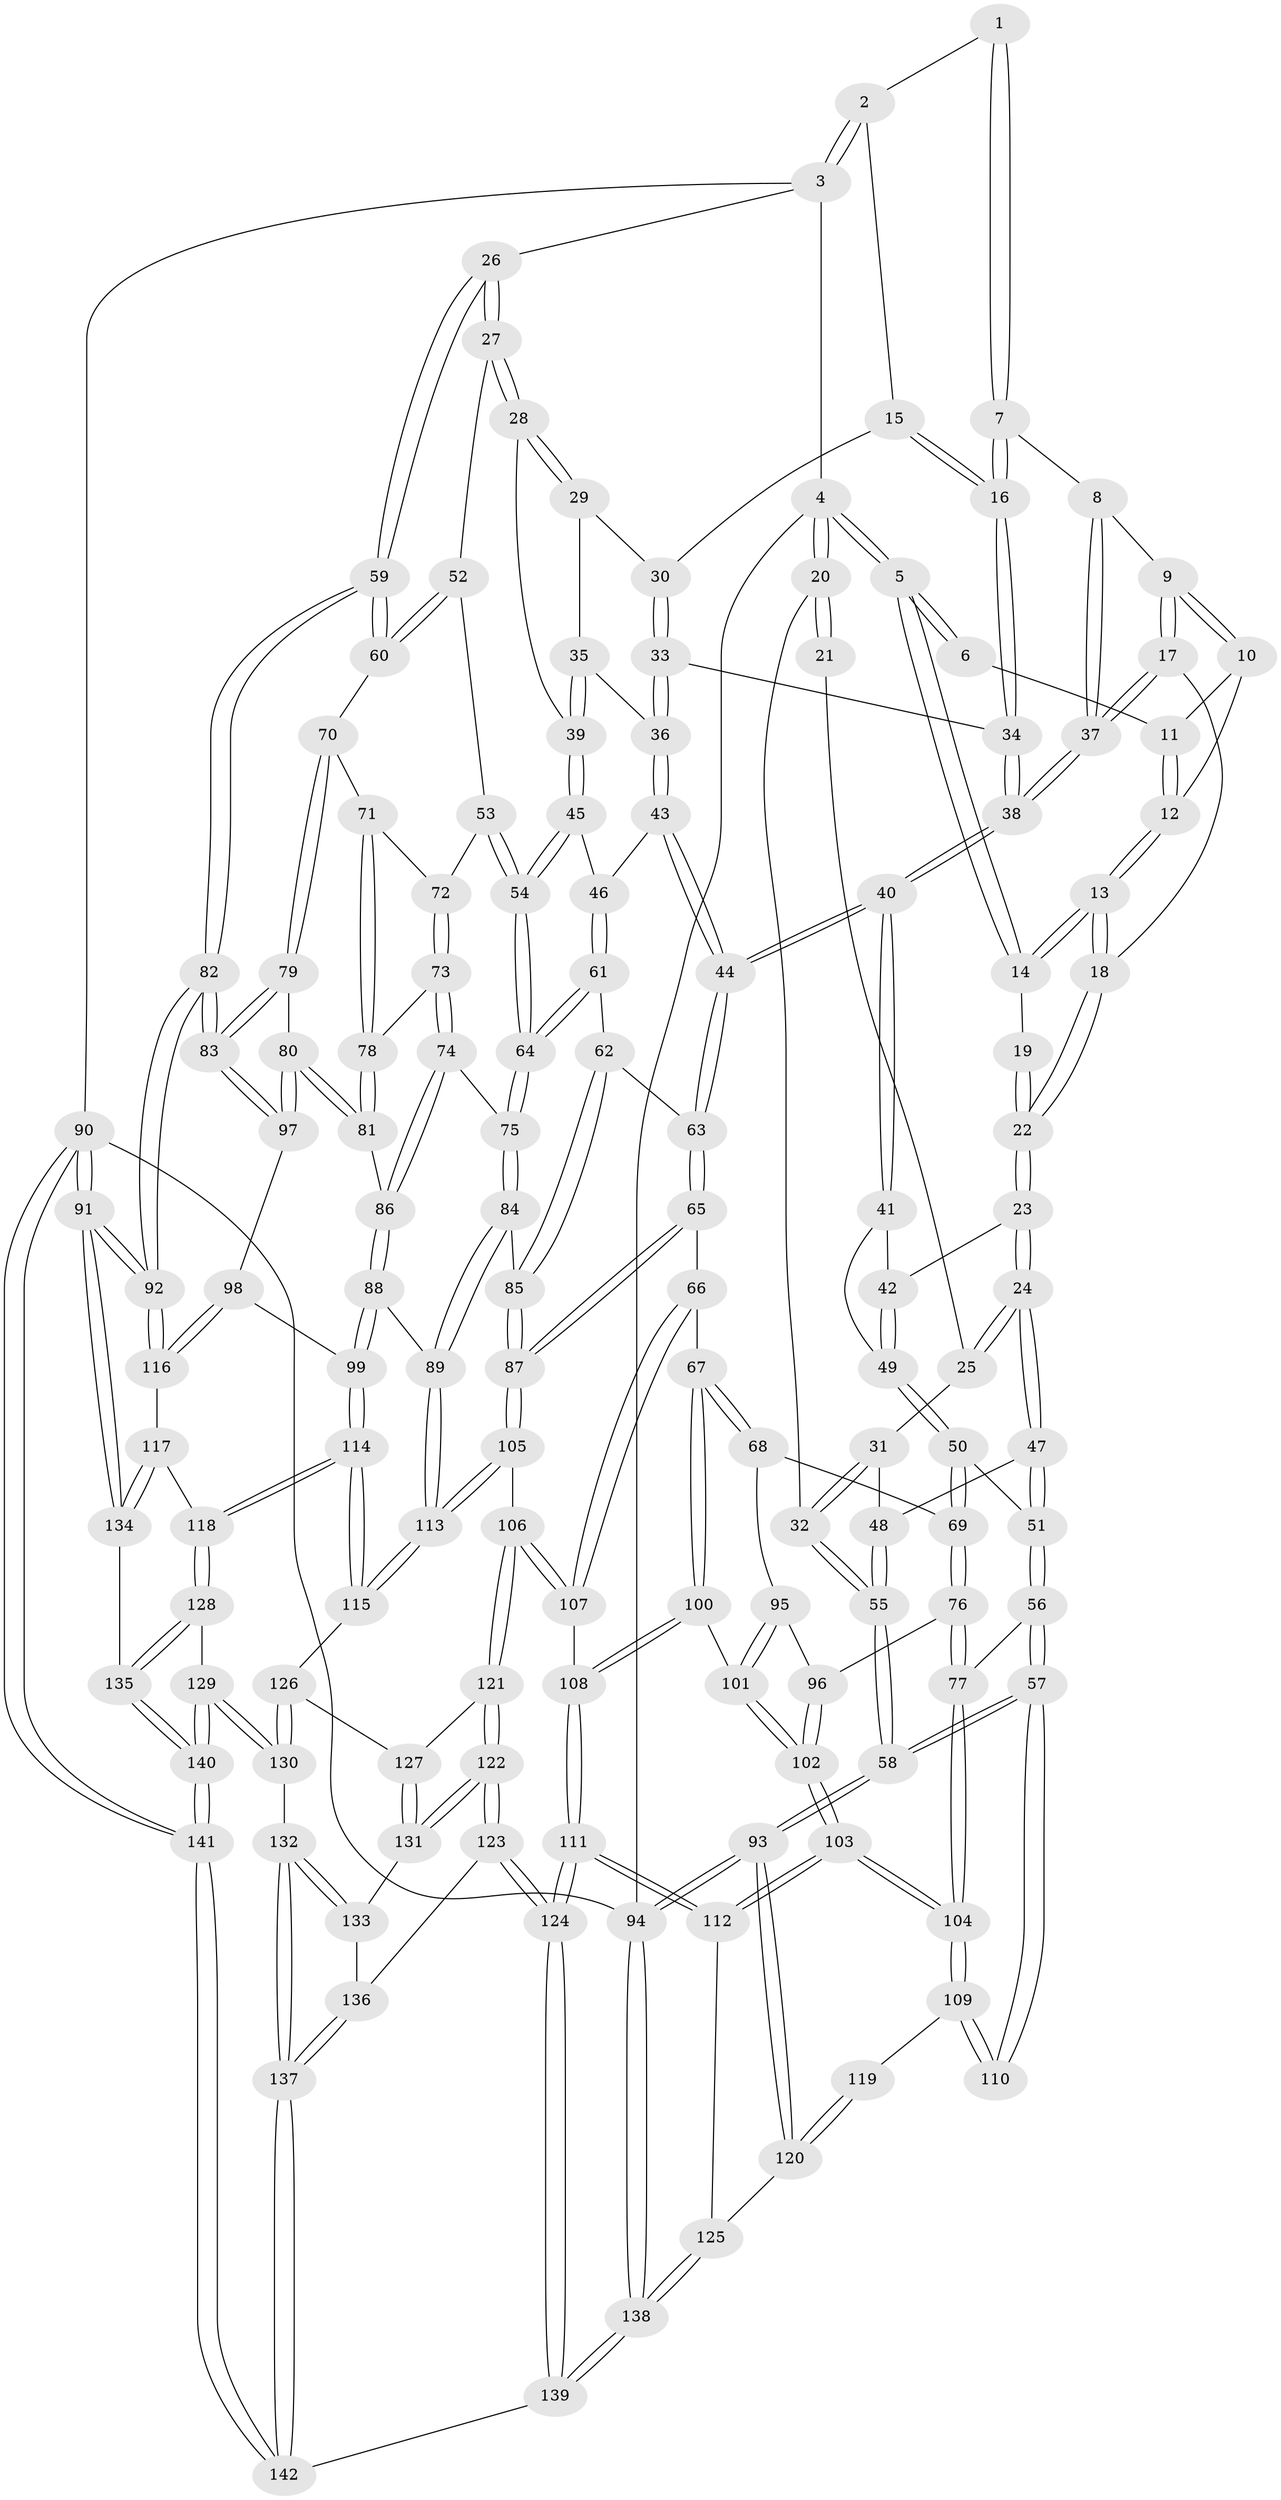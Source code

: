 // coarse degree distribution, {4: 0.23809523809523808, 3: 0.38095238095238093, 1: 0.023809523809523808, 5: 0.11904761904761904, 9: 0.047619047619047616, 7: 0.047619047619047616, 8: 0.047619047619047616, 6: 0.047619047619047616, 2: 0.047619047619047616}
// Generated by graph-tools (version 1.1) at 2025/05/03/04/25 22:05:33]
// undirected, 142 vertices, 352 edges
graph export_dot {
graph [start="1"]
  node [color=gray90,style=filled];
  1 [pos="+0.42289862865755234+0"];
  2 [pos="+0.6960169507169068+0"];
  3 [pos="+1+0"];
  4 [pos="+0+0"];
  5 [pos="+0+0"];
  6 [pos="+0.2894615140114884+0"];
  7 [pos="+0.46519650942115226+0.12140237673856541"];
  8 [pos="+0.4610289934549009+0.11977363006391901"];
  9 [pos="+0.3450559779714617+0.06930150392023894"];
  10 [pos="+0.32953726977403275+0.012114792489522325"];
  11 [pos="+0.2955290022532546+0"];
  12 [pos="+0.218497230212149+0.07549630529971695"];
  13 [pos="+0.19710484683722018+0.11786078754841019"];
  14 [pos="+0.18772663164621747+0.10767504525236589"];
  15 [pos="+0.63427524884583+0.0346457641733301"];
  16 [pos="+0.47532950730687396+0.1299620109328463"];
  17 [pos="+0.22878283128828897+0.1882023311093793"];
  18 [pos="+0.22591805771057452+0.18769463202081055"];
  19 [pos="+0.05438543799689388+0.11051137442031597"];
  20 [pos="+0+0"];
  21 [pos="+0.0306199415591141+0.09977868371168781"];
  22 [pos="+0.18966949960155782+0.20594208657582594"];
  23 [pos="+0.14653977711229046+0.2417820339023742"];
  24 [pos="+0.14516612988905273+0.24267118530634452"];
  25 [pos="+0.053619533586556654+0.15676364479999652"];
  26 [pos="+1+0"];
  27 [pos="+0.8654213038846889+0.20542564742792868"];
  28 [pos="+0.8466741711899763+0.2048218922563778"];
  29 [pos="+0.679122258661573+0.1082429162684075"];
  30 [pos="+0.6615566425751709+0.08575429300404991"];
  31 [pos="+0.036191094185860605+0.2551588175091738"];
  32 [pos="+0+0.20948879091582234"];
  33 [pos="+0.5706259219622517+0.24597454381490264"];
  34 [pos="+0.4721321632104206+0.1959921787364073"];
  35 [pos="+0.6578754103514354+0.21573331197904103"];
  36 [pos="+0.578645197630035+0.2533434066579687"];
  37 [pos="+0.24520797620181825+0.20264756689900645"];
  38 [pos="+0.3686256338062668+0.31914843387464503"];
  39 [pos="+0.7205623396498866+0.27717906077225035"];
  40 [pos="+0.3699692334369515+0.34549975393058746"];
  41 [pos="+0.2787246854618591+0.38059671290898617"];
  42 [pos="+0.18146642213116926+0.2932775070969496"];
  43 [pos="+0.6080980735631987+0.3361838845820284"];
  44 [pos="+0.378053593670955+0.3575553940154337"];
  45 [pos="+0.7125392418357154+0.289738431592489"];
  46 [pos="+0.6126442379493527+0.34046142300332743"];
  47 [pos="+0.10673230743378098+0.2774790904969655"];
  48 [pos="+0.10520167063602744+0.2771853668055505"];
  49 [pos="+0.24217232397799454+0.39580097048014606"];
  50 [pos="+0.21496977974994774+0.4111383308657329"];
  51 [pos="+0.11460644298024122+0.36983769614309525"];
  52 [pos="+0.8619757907589236+0.3044690978886446"];
  53 [pos="+0.7897096256394283+0.4071679896849044"];
  54 [pos="+0.7639090558324941+0.4094806560986582"];
  55 [pos="+0+0.4953006968214938"];
  56 [pos="+0+0.5191356891711227"];
  57 [pos="+0+0.5428111136531562"];
  58 [pos="+0+0.5416405714615722"];
  59 [pos="+1+0.4095522611187398"];
  60 [pos="+0.9441626673893913+0.4119466924106889"];
  61 [pos="+0.6275657159820671+0.43554325952549755"];
  62 [pos="+0.5236159355333915+0.46859234070764133"];
  63 [pos="+0.40590171067214925+0.4415487801101313"];
  64 [pos="+0.6703798798678628+0.46642695958875596"];
  65 [pos="+0.3741923169407336+0.5344914694391073"];
  66 [pos="+0.3481213867561695+0.5550495228684408"];
  67 [pos="+0.3319938533280201+0.5614850983620455"];
  68 [pos="+0.24187596471532824+0.5324605625726904"];
  69 [pos="+0.19930341432067408+0.51696505521565"];
  70 [pos="+0.8943632766936025+0.4623254824948256"];
  71 [pos="+0.8599813726390491+0.4596007491175309"];
  72 [pos="+0.7957471652411106+0.4133733946354816"];
  73 [pos="+0.7948157567384255+0.5051653222196323"];
  74 [pos="+0.6805466645506085+0.4807542332339362"];
  75 [pos="+0.6728751215473033+0.4775286788820056"];
  76 [pos="+0.13533527915870885+0.5527885295085191"];
  77 [pos="+0.10892123798594555+0.5552174377569664"];
  78 [pos="+0.8175662704762283+0.5296100288230835"];
  79 [pos="+0.8955089071552065+0.4657917566846671"];
  80 [pos="+0.8762474426962833+0.6039173354570184"];
  81 [pos="+0.8170879104040598+0.5608407726696926"];
  82 [pos="+1+0.6422933952236858"];
  83 [pos="+1+0.6305417902141173"];
  84 [pos="+0.6617759406624979+0.5941110703253262"];
  85 [pos="+0.5503595317241753+0.6214973091417223"];
  86 [pos="+0.8118487642248259+0.5616031176842423"];
  87 [pos="+0.5175016487454419+0.6500506618639514"];
  88 [pos="+0.7101306266621825+0.6145709980000805"];
  89 [pos="+0.6875287485887572+0.6200523890352498"];
  90 [pos="+1+1"];
  91 [pos="+1+1"];
  92 [pos="+1+0.8108315947591842"];
  93 [pos="+0+0.7999712633648517"];
  94 [pos="+0+1"];
  95 [pos="+0.22242141553333133+0.6245162103522169"];
  96 [pos="+0.18490150730241375+0.6139146262251562"];
  97 [pos="+0.9023259443298419+0.6408197388262374"];
  98 [pos="+0.8925196235394396+0.6508004556982697"];
  99 [pos="+0.8816395351435976+0.6573086744310211"];
  100 [pos="+0.28774704208511953+0.6386163005478762"];
  101 [pos="+0.27314387909261856+0.6443848337499696"];
  102 [pos="+0.18993835878498846+0.73181912830471"];
  103 [pos="+0.17422211034756105+0.7629022814832319"];
  104 [pos="+0.13716452819250152+0.7361910665381258"];
  105 [pos="+0.5116895599480582+0.6807527645155657"];
  106 [pos="+0.49641647531225913+0.7165278791892685"];
  107 [pos="+0.3960626119130258+0.7056164920422184"];
  108 [pos="+0.33530286053759595+0.7366222895410472"];
  109 [pos="+0.12299856912693903+0.7334164691906074"];
  110 [pos="+0+0.5926698095291342"];
  111 [pos="+0.291391988558794+0.8326759778976061"];
  112 [pos="+0.1813678970334468+0.7815514794516507"];
  113 [pos="+0.7135632109734019+0.7393002369952664"];
  114 [pos="+0.7603492507657407+0.7655733385004049"];
  115 [pos="+0.7141432159841252+0.7405970749657294"];
  116 [pos="+0.9104958062787588+0.8299819340209488"];
  117 [pos="+0.9048451330029922+0.8324148555994498"];
  118 [pos="+0.7834667591372197+0.8189782174703024"];
  119 [pos="+0.04206354743509048+0.7630367836200361"];
  120 [pos="+0.01589220146431809+0.8108905409677621"];
  121 [pos="+0.49886886959369386+0.7314979550545497"];
  122 [pos="+0.44049663948302753+0.8676693611979627"];
  123 [pos="+0.4089809300602709+0.8982507910100282"];
  124 [pos="+0.35783241876535443+0.9390633482484649"];
  125 [pos="+0.09737490892774261+0.8700646783923366"];
  126 [pos="+0.6391940748067516+0.7882948461209598"];
  127 [pos="+0.6051195874062691+0.7983007528780388"];
  128 [pos="+0.7830557057383132+0.8203926812583676"];
  129 [pos="+0.685364566850813+0.9274406301372581"];
  130 [pos="+0.6817391028014316+0.9264002060237194"];
  131 [pos="+0.5833058502491921+0.8696544309693172"];
  132 [pos="+0.6503609871453183+0.9248781653260477"];
  133 [pos="+0.5984733240328296+0.8960903988082357"];
  134 [pos="+0.8963314899502826+0.9399443070745229"];
  135 [pos="+0.8378419898610495+0.9835453044357723"];
  136 [pos="+0.5667358871212413+0.9300718193779273"];
  137 [pos="+0.5185479912183288+1"];
  138 [pos="+0+1"];
  139 [pos="+0.3304972696951446+1"];
  140 [pos="+0.7829269385861087+1"];
  141 [pos="+0.7867825567479417+1"];
  142 [pos="+0.4458072493642769+1"];
  1 -- 2;
  1 -- 7;
  1 -- 7;
  2 -- 3;
  2 -- 3;
  2 -- 15;
  3 -- 4;
  3 -- 26;
  3 -- 90;
  4 -- 5;
  4 -- 5;
  4 -- 20;
  4 -- 20;
  4 -- 94;
  5 -- 6;
  5 -- 6;
  5 -- 14;
  5 -- 14;
  6 -- 11;
  7 -- 8;
  7 -- 16;
  7 -- 16;
  8 -- 9;
  8 -- 37;
  8 -- 37;
  9 -- 10;
  9 -- 10;
  9 -- 17;
  9 -- 17;
  10 -- 11;
  10 -- 12;
  11 -- 12;
  11 -- 12;
  12 -- 13;
  12 -- 13;
  13 -- 14;
  13 -- 14;
  13 -- 18;
  13 -- 18;
  14 -- 19;
  15 -- 16;
  15 -- 16;
  15 -- 30;
  16 -- 34;
  16 -- 34;
  17 -- 18;
  17 -- 37;
  17 -- 37;
  18 -- 22;
  18 -- 22;
  19 -- 22;
  19 -- 22;
  20 -- 21;
  20 -- 21;
  20 -- 32;
  21 -- 25;
  22 -- 23;
  22 -- 23;
  23 -- 24;
  23 -- 24;
  23 -- 42;
  24 -- 25;
  24 -- 25;
  24 -- 47;
  24 -- 47;
  25 -- 31;
  26 -- 27;
  26 -- 27;
  26 -- 59;
  26 -- 59;
  27 -- 28;
  27 -- 28;
  27 -- 52;
  28 -- 29;
  28 -- 29;
  28 -- 39;
  29 -- 30;
  29 -- 35;
  30 -- 33;
  30 -- 33;
  31 -- 32;
  31 -- 32;
  31 -- 48;
  32 -- 55;
  32 -- 55;
  33 -- 34;
  33 -- 36;
  33 -- 36;
  34 -- 38;
  34 -- 38;
  35 -- 36;
  35 -- 39;
  35 -- 39;
  36 -- 43;
  36 -- 43;
  37 -- 38;
  37 -- 38;
  38 -- 40;
  38 -- 40;
  39 -- 45;
  39 -- 45;
  40 -- 41;
  40 -- 41;
  40 -- 44;
  40 -- 44;
  41 -- 42;
  41 -- 49;
  42 -- 49;
  42 -- 49;
  43 -- 44;
  43 -- 44;
  43 -- 46;
  44 -- 63;
  44 -- 63;
  45 -- 46;
  45 -- 54;
  45 -- 54;
  46 -- 61;
  46 -- 61;
  47 -- 48;
  47 -- 51;
  47 -- 51;
  48 -- 55;
  48 -- 55;
  49 -- 50;
  49 -- 50;
  50 -- 51;
  50 -- 69;
  50 -- 69;
  51 -- 56;
  51 -- 56;
  52 -- 53;
  52 -- 60;
  52 -- 60;
  53 -- 54;
  53 -- 54;
  53 -- 72;
  54 -- 64;
  54 -- 64;
  55 -- 58;
  55 -- 58;
  56 -- 57;
  56 -- 57;
  56 -- 77;
  57 -- 58;
  57 -- 58;
  57 -- 110;
  57 -- 110;
  58 -- 93;
  58 -- 93;
  59 -- 60;
  59 -- 60;
  59 -- 82;
  59 -- 82;
  60 -- 70;
  61 -- 62;
  61 -- 64;
  61 -- 64;
  62 -- 63;
  62 -- 85;
  62 -- 85;
  63 -- 65;
  63 -- 65;
  64 -- 75;
  64 -- 75;
  65 -- 66;
  65 -- 87;
  65 -- 87;
  66 -- 67;
  66 -- 107;
  66 -- 107;
  67 -- 68;
  67 -- 68;
  67 -- 100;
  67 -- 100;
  68 -- 69;
  68 -- 95;
  69 -- 76;
  69 -- 76;
  70 -- 71;
  70 -- 79;
  70 -- 79;
  71 -- 72;
  71 -- 78;
  71 -- 78;
  72 -- 73;
  72 -- 73;
  73 -- 74;
  73 -- 74;
  73 -- 78;
  74 -- 75;
  74 -- 86;
  74 -- 86;
  75 -- 84;
  75 -- 84;
  76 -- 77;
  76 -- 77;
  76 -- 96;
  77 -- 104;
  77 -- 104;
  78 -- 81;
  78 -- 81;
  79 -- 80;
  79 -- 83;
  79 -- 83;
  80 -- 81;
  80 -- 81;
  80 -- 97;
  80 -- 97;
  81 -- 86;
  82 -- 83;
  82 -- 83;
  82 -- 92;
  82 -- 92;
  83 -- 97;
  83 -- 97;
  84 -- 85;
  84 -- 89;
  84 -- 89;
  85 -- 87;
  85 -- 87;
  86 -- 88;
  86 -- 88;
  87 -- 105;
  87 -- 105;
  88 -- 89;
  88 -- 99;
  88 -- 99;
  89 -- 113;
  89 -- 113;
  90 -- 91;
  90 -- 91;
  90 -- 141;
  90 -- 141;
  90 -- 94;
  91 -- 92;
  91 -- 92;
  91 -- 134;
  91 -- 134;
  92 -- 116;
  92 -- 116;
  93 -- 94;
  93 -- 94;
  93 -- 120;
  93 -- 120;
  94 -- 138;
  94 -- 138;
  95 -- 96;
  95 -- 101;
  95 -- 101;
  96 -- 102;
  96 -- 102;
  97 -- 98;
  98 -- 99;
  98 -- 116;
  98 -- 116;
  99 -- 114;
  99 -- 114;
  100 -- 101;
  100 -- 108;
  100 -- 108;
  101 -- 102;
  101 -- 102;
  102 -- 103;
  102 -- 103;
  103 -- 104;
  103 -- 104;
  103 -- 112;
  103 -- 112;
  104 -- 109;
  104 -- 109;
  105 -- 106;
  105 -- 113;
  105 -- 113;
  106 -- 107;
  106 -- 107;
  106 -- 121;
  106 -- 121;
  107 -- 108;
  108 -- 111;
  108 -- 111;
  109 -- 110;
  109 -- 110;
  109 -- 119;
  111 -- 112;
  111 -- 112;
  111 -- 124;
  111 -- 124;
  112 -- 125;
  113 -- 115;
  113 -- 115;
  114 -- 115;
  114 -- 115;
  114 -- 118;
  114 -- 118;
  115 -- 126;
  116 -- 117;
  117 -- 118;
  117 -- 134;
  117 -- 134;
  118 -- 128;
  118 -- 128;
  119 -- 120;
  119 -- 120;
  120 -- 125;
  121 -- 122;
  121 -- 122;
  121 -- 127;
  122 -- 123;
  122 -- 123;
  122 -- 131;
  122 -- 131;
  123 -- 124;
  123 -- 124;
  123 -- 136;
  124 -- 139;
  124 -- 139;
  125 -- 138;
  125 -- 138;
  126 -- 127;
  126 -- 130;
  126 -- 130;
  127 -- 131;
  127 -- 131;
  128 -- 129;
  128 -- 135;
  128 -- 135;
  129 -- 130;
  129 -- 130;
  129 -- 140;
  129 -- 140;
  130 -- 132;
  131 -- 133;
  132 -- 133;
  132 -- 133;
  132 -- 137;
  132 -- 137;
  133 -- 136;
  134 -- 135;
  135 -- 140;
  135 -- 140;
  136 -- 137;
  136 -- 137;
  137 -- 142;
  137 -- 142;
  138 -- 139;
  138 -- 139;
  139 -- 142;
  140 -- 141;
  140 -- 141;
  141 -- 142;
  141 -- 142;
}
